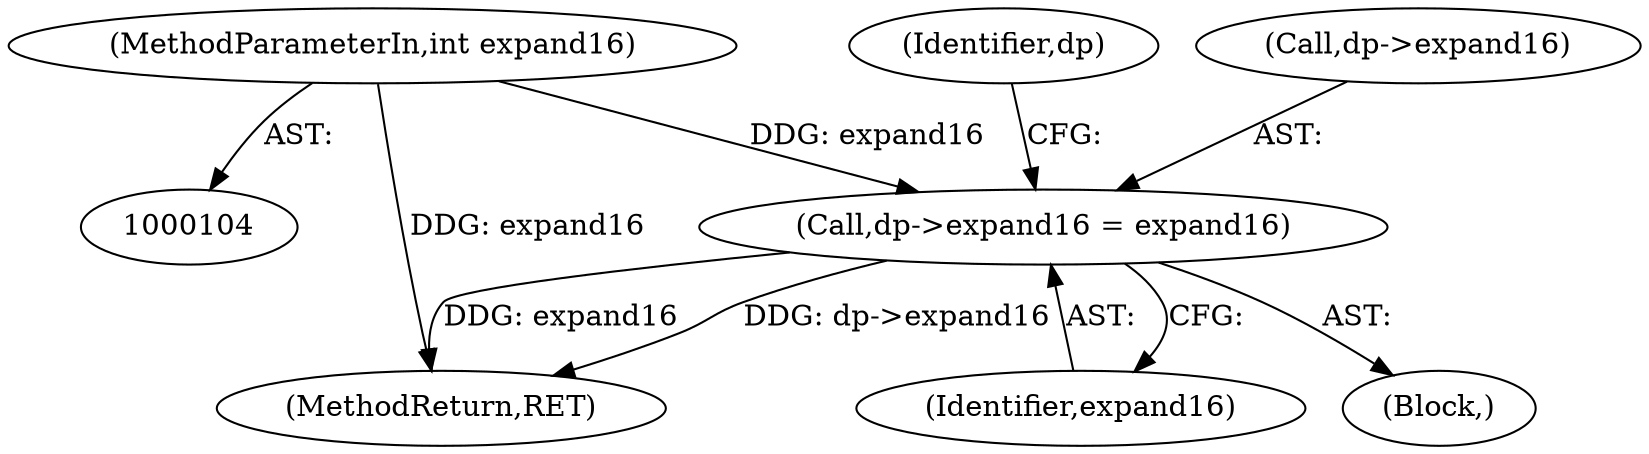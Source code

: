 digraph "0_Android_9d4853418ab2f754c2b63e091c29c5529b8b86ca_45@pointer" {
"1000173" [label="(Call,dp->expand16 = expand16)"];
"1000114" [label="(MethodParameterIn,int expand16)"];
"1000173" [label="(Call,dp->expand16 = expand16)"];
"1000177" [label="(Identifier,expand16)"];
"1000114" [label="(MethodParameterIn,int expand16)"];
"1000180" [label="(Identifier,dp)"];
"1000219" [label="(MethodReturn,RET)"];
"1000118" [label="(Block,)"];
"1000174" [label="(Call,dp->expand16)"];
"1000173" -> "1000118"  [label="AST: "];
"1000173" -> "1000177"  [label="CFG: "];
"1000174" -> "1000173"  [label="AST: "];
"1000177" -> "1000173"  [label="AST: "];
"1000180" -> "1000173"  [label="CFG: "];
"1000173" -> "1000219"  [label="DDG: expand16"];
"1000173" -> "1000219"  [label="DDG: dp->expand16"];
"1000114" -> "1000173"  [label="DDG: expand16"];
"1000114" -> "1000104"  [label="AST: "];
"1000114" -> "1000219"  [label="DDG: expand16"];
}
